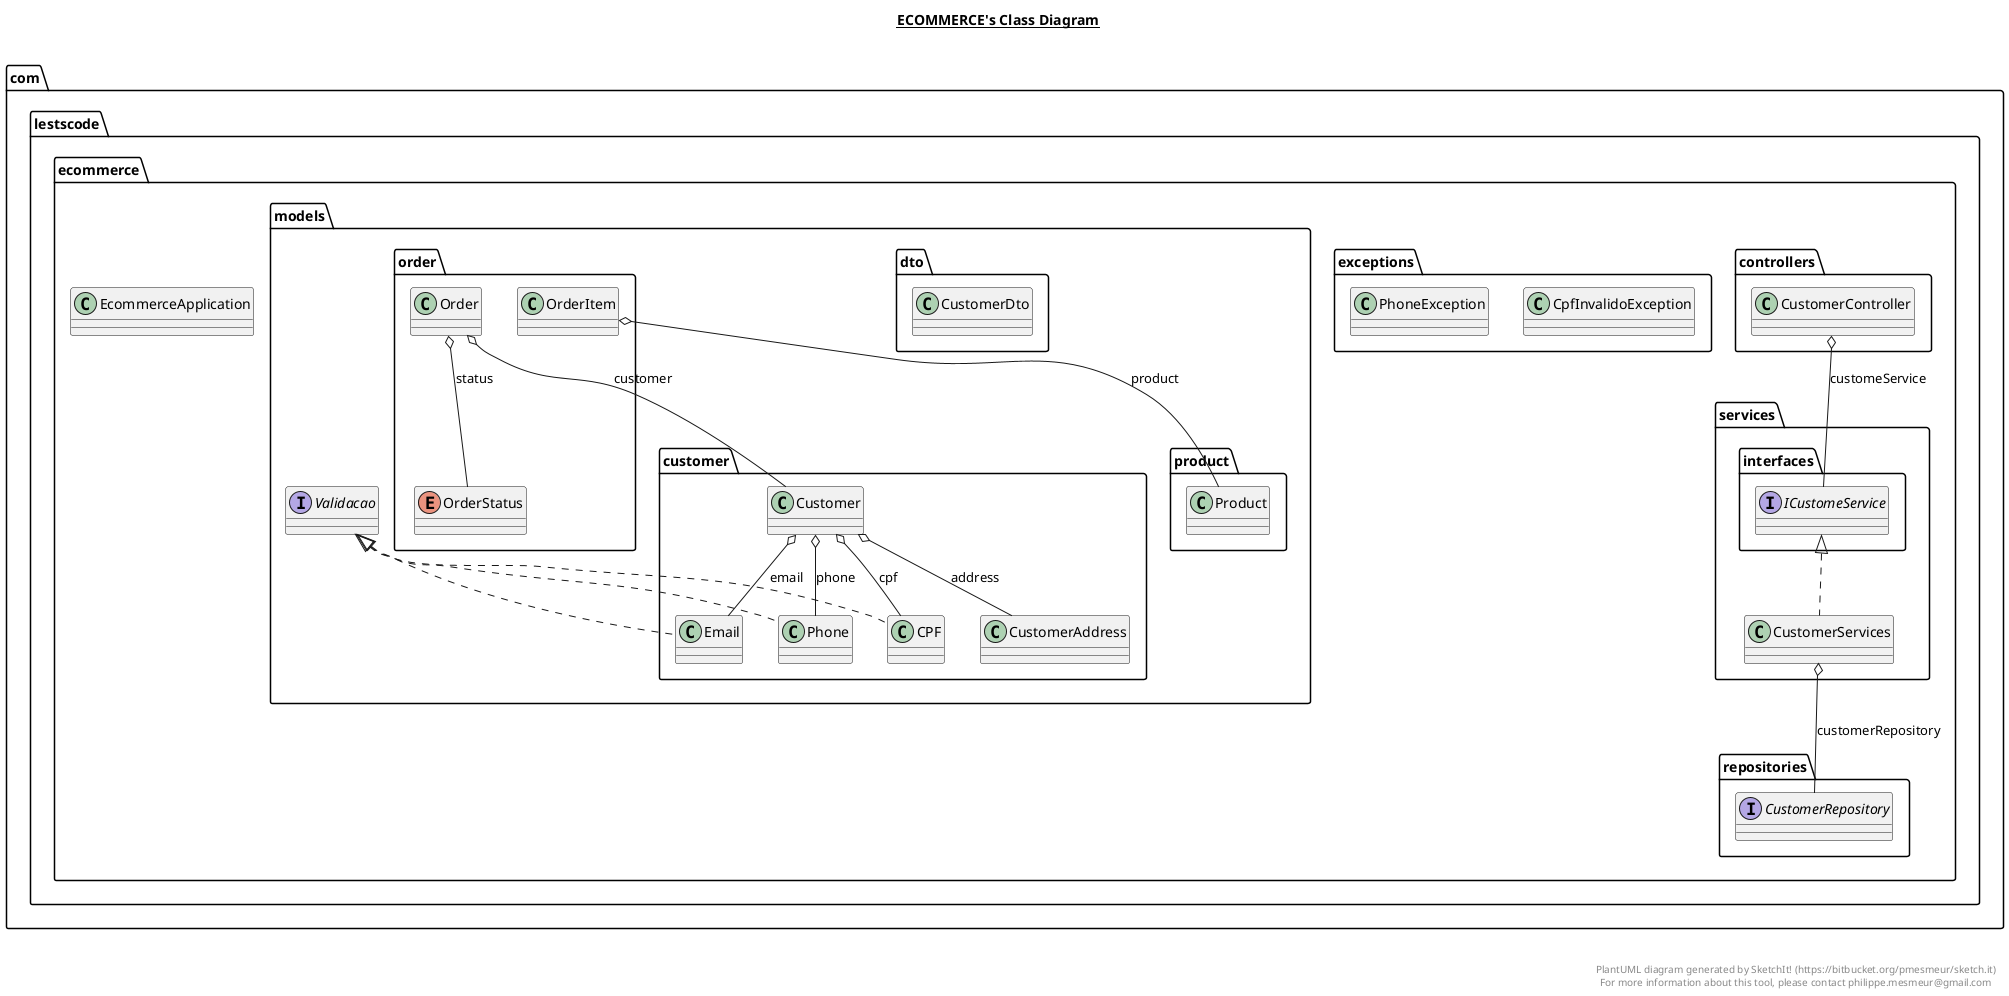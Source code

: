 @startuml

title __ECOMMERCE's Class Diagram__\n

  namespace com.lestscode.ecommerce {
    class com.lestscode.ecommerce.EcommerceApplication {
    }
  }
  

  namespace com.lestscode.ecommerce {
    namespace controllers {
      class com.lestscode.ecommerce.controllers.CustomerController {
      }
    }
  }
  

  namespace com.lestscode.ecommerce {
    namespace exceptions {
      class com.lestscode.ecommerce.exceptions.CpfInvalidoException {
      }
    }
  }
  

  namespace com.lestscode.ecommerce {
    namespace exceptions {
      class com.lestscode.ecommerce.exceptions.PhoneException {
      }
    }
  }
  

  namespace com.lestscode.ecommerce {
    namespace models {
      interface com.lestscode.ecommerce.models.Validacao {
      }
    }
  }
  

  namespace com.lestscode.ecommerce {
    namespace models {
      namespace customer {
        class com.lestscode.ecommerce.models.customer.CPF {
        }
      }
    }
  }
  

  namespace com.lestscode.ecommerce {
    namespace models {
      namespace customer {
        class com.lestscode.ecommerce.models.customer.Customer {
        }
      }
    }
  }
  

  namespace com.lestscode.ecommerce {
    namespace models {
      namespace customer {
        class com.lestscode.ecommerce.models.customer.CustomerAddress {
        }
      }
    }
  }
  

  namespace com.lestscode.ecommerce {
    namespace models {
      namespace customer {
        class com.lestscode.ecommerce.models.customer.Email {
        }
      }
    }
  }
  

  namespace com.lestscode.ecommerce {
    namespace models {
      namespace customer {
        class com.lestscode.ecommerce.models.customer.Phone {
        }
      }
    }
  }
  

  namespace com.lestscode.ecommerce {
    namespace models {
      namespace dto {
        class com.lestscode.ecommerce.models.dto.CustomerDto {
        }
      }
    }
  }
  

  namespace com.lestscode.ecommerce {
    namespace models {
      namespace order {
        class com.lestscode.ecommerce.models.order.Order {
        }
      }
    }
  }
  

  namespace com.lestscode.ecommerce {
    namespace models {
      namespace order {
        class com.lestscode.ecommerce.models.order.OrderItem {
        }
      }
    }
  }
  

  namespace com.lestscode.ecommerce {
    namespace models {
      namespace order {
        enum OrderStatus {
        }
      }
    }
  }
  

  namespace com.lestscode.ecommerce {
    namespace models {
      namespace product {
        class com.lestscode.ecommerce.models.product.Product {
        }
      }
    }
  }
  

  namespace com.lestscode.ecommerce {
    namespace repositories {
      interface com.lestscode.ecommerce.repositories.CustomerRepository {
      }
    }
  }
  

  namespace com.lestscode.ecommerce {
    namespace services {
      class com.lestscode.ecommerce.services.CustomerServices {
      }
    }
  }
  

  namespace com.lestscode.ecommerce {
    namespace services {
      namespace interfaces {
        interface com.lestscode.ecommerce.services.interfaces.ICustomeService {
        }
      }
    }
  }
  

  com.lestscode.ecommerce.controllers.CustomerController o-- com.lestscode.ecommerce.services.interfaces.ICustomeService : customeService
  com.lestscode.ecommerce.models.customer.CPF .up.|> com.lestscode.ecommerce.models.Validacao
  com.lestscode.ecommerce.models.customer.Customer o-- com.lestscode.ecommerce.models.customer.CustomerAddress : address
  com.lestscode.ecommerce.models.customer.Customer o-- com.lestscode.ecommerce.models.customer.CPF : cpf
  com.lestscode.ecommerce.models.customer.Customer o-- com.lestscode.ecommerce.models.customer.Email : email
  com.lestscode.ecommerce.models.customer.Customer o-- com.lestscode.ecommerce.models.customer.Phone : phone
  com.lestscode.ecommerce.models.customer.Email .up.|> com.lestscode.ecommerce.models.Validacao
  com.lestscode.ecommerce.models.customer.Phone .up.|> com.lestscode.ecommerce.models.Validacao
  com.lestscode.ecommerce.models.order.Order o-- com.lestscode.ecommerce.models.customer.Customer : customer
  com.lestscode.ecommerce.models.order.Order o-- com.lestscode.ecommerce.models.order.OrderStatus : status
  com.lestscode.ecommerce.models.order.OrderItem o-- com.lestscode.ecommerce.models.product.Product : product
  com.lestscode.ecommerce.services.CustomerServices .up.|> com.lestscode.ecommerce.services.interfaces.ICustomeService
  com.lestscode.ecommerce.services.CustomerServices o-- com.lestscode.ecommerce.repositories.CustomerRepository : customerRepository


right footer


PlantUML diagram generated by SketchIt! (https://bitbucket.org/pmesmeur/sketch.it)
For more information about this tool, please contact philippe.mesmeur@gmail.com
endfooter

@enduml
